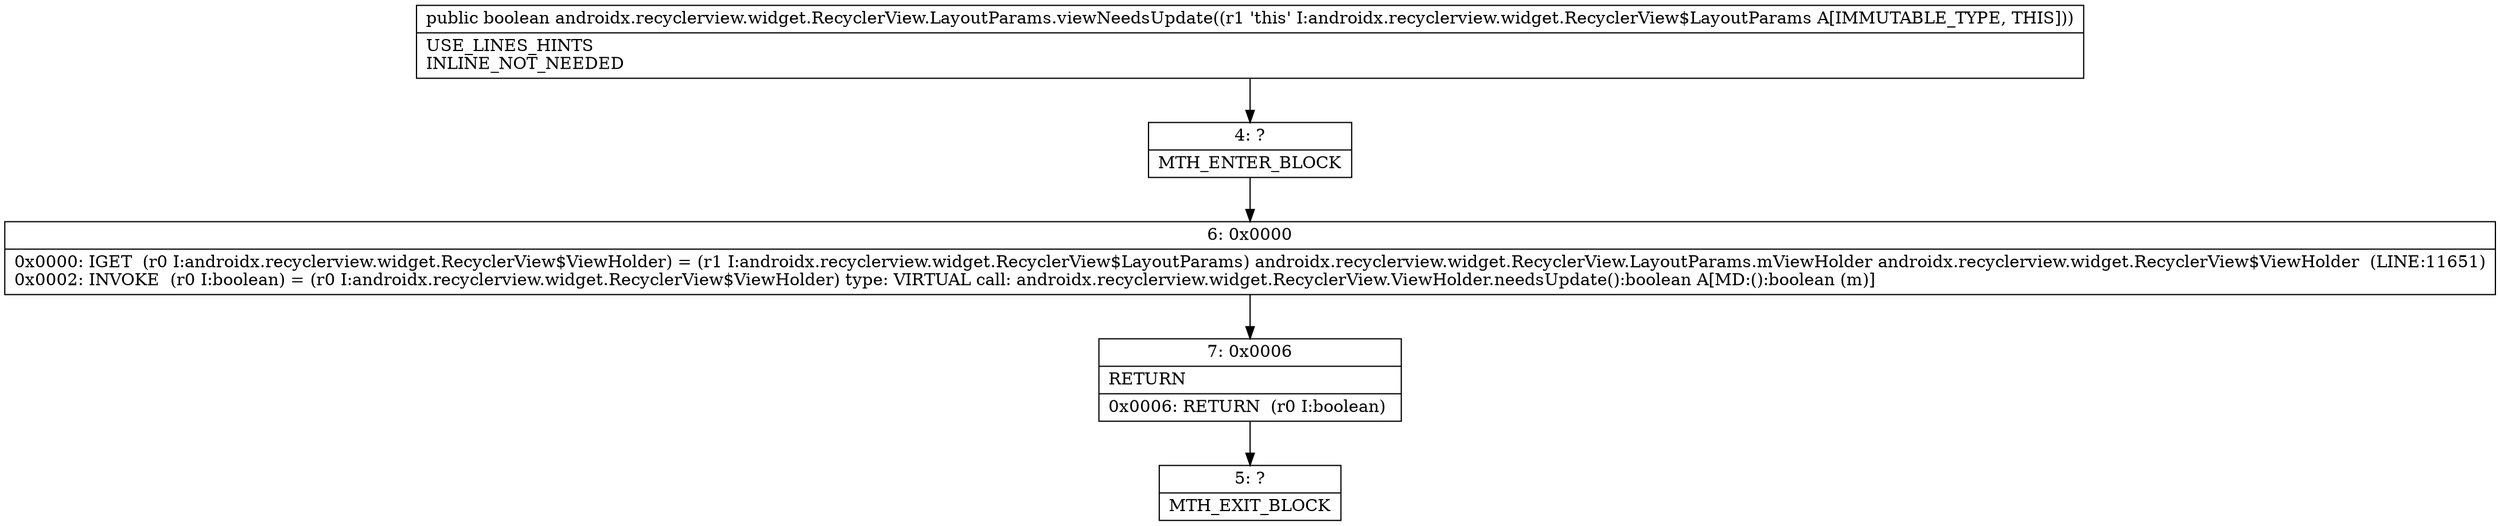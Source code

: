 digraph "CFG forandroidx.recyclerview.widget.RecyclerView.LayoutParams.viewNeedsUpdate()Z" {
Node_4 [shape=record,label="{4\:\ ?|MTH_ENTER_BLOCK\l}"];
Node_6 [shape=record,label="{6\:\ 0x0000|0x0000: IGET  (r0 I:androidx.recyclerview.widget.RecyclerView$ViewHolder) = (r1 I:androidx.recyclerview.widget.RecyclerView$LayoutParams) androidx.recyclerview.widget.RecyclerView.LayoutParams.mViewHolder androidx.recyclerview.widget.RecyclerView$ViewHolder  (LINE:11651)\l0x0002: INVOKE  (r0 I:boolean) = (r0 I:androidx.recyclerview.widget.RecyclerView$ViewHolder) type: VIRTUAL call: androidx.recyclerview.widget.RecyclerView.ViewHolder.needsUpdate():boolean A[MD:():boolean (m)]\l}"];
Node_7 [shape=record,label="{7\:\ 0x0006|RETURN\l|0x0006: RETURN  (r0 I:boolean) \l}"];
Node_5 [shape=record,label="{5\:\ ?|MTH_EXIT_BLOCK\l}"];
MethodNode[shape=record,label="{public boolean androidx.recyclerview.widget.RecyclerView.LayoutParams.viewNeedsUpdate((r1 'this' I:androidx.recyclerview.widget.RecyclerView$LayoutParams A[IMMUTABLE_TYPE, THIS]))  | USE_LINES_HINTS\lINLINE_NOT_NEEDED\l}"];
MethodNode -> Node_4;Node_4 -> Node_6;
Node_6 -> Node_7;
Node_7 -> Node_5;
}

